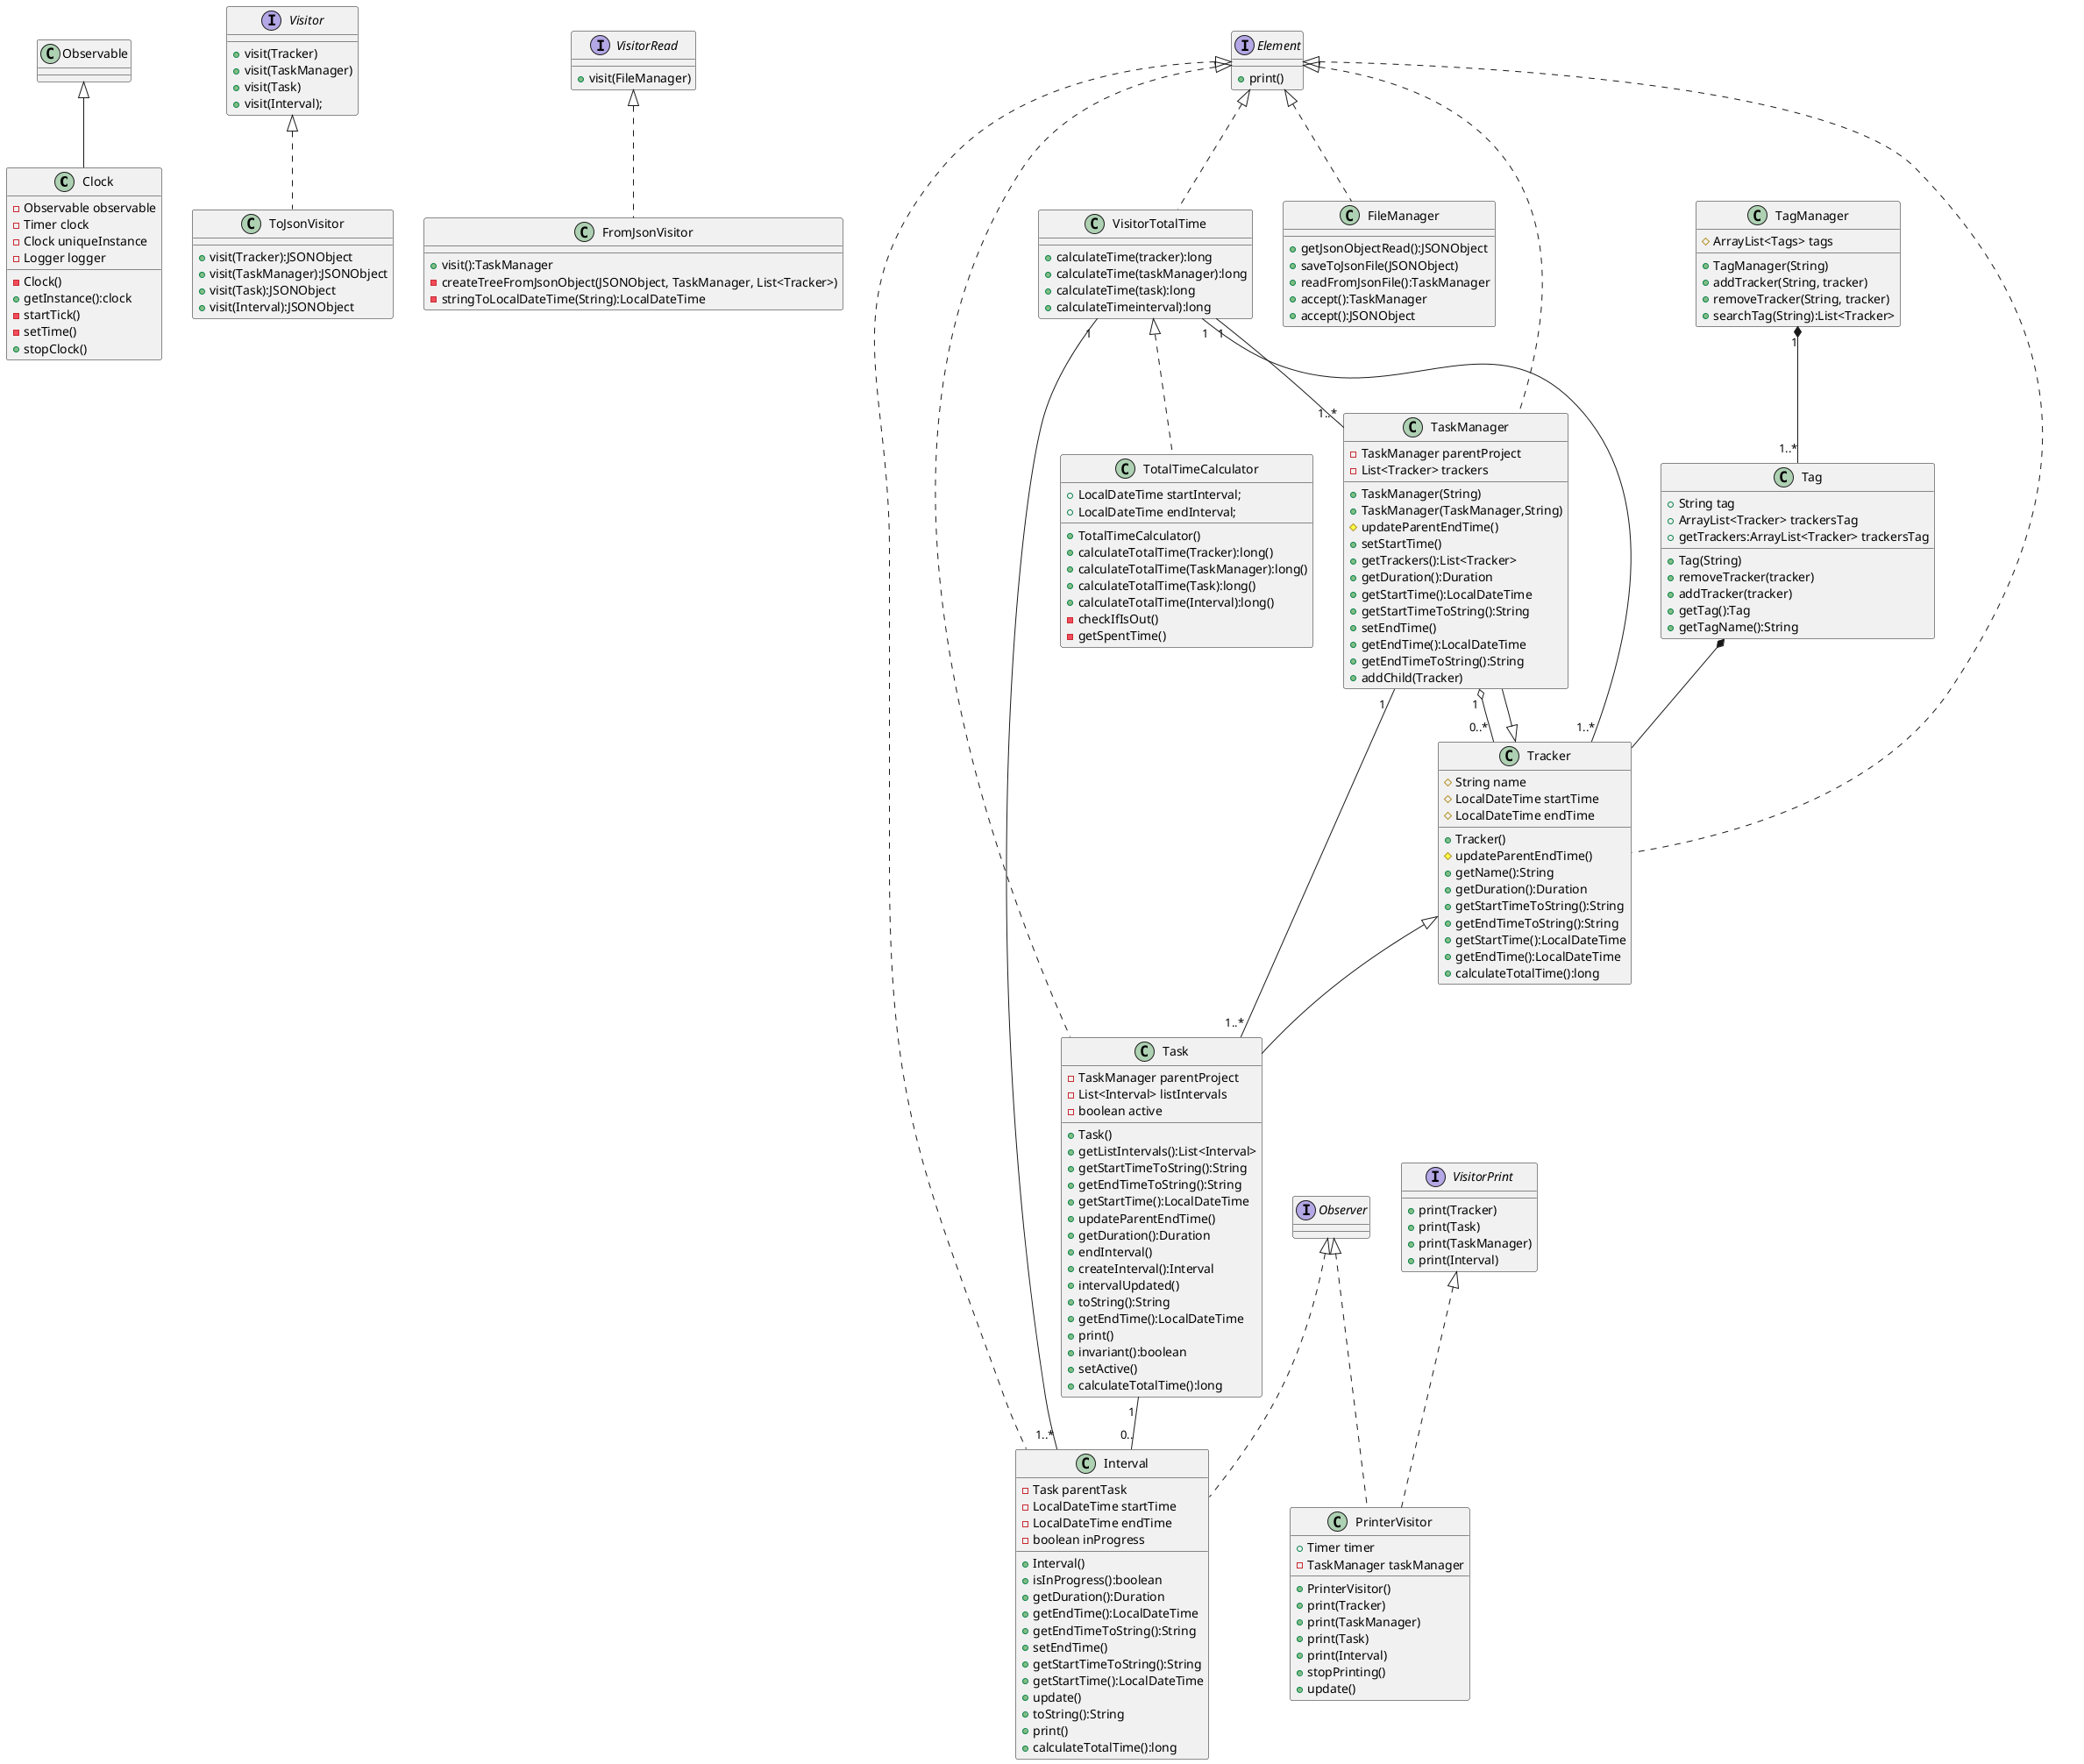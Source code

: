 @startuml
class Clock{
-Observable observable
-Timer clock
-Clock uniqueInstance
-Logger logger
-Clock()
+getInstance():clock
-startTick()
-setTime()
+stopClock()
}
interface Visitor{
+visit(Tracker)
+visit(TaskManager)
+visit(Task)
+visit(Interval);
}

interface VisitorRead{
+visit(FileManager)
}
interface Element{
+print()
}

interface VisitorPrint{
+print(Tracker)
+print(Task)
+print(TaskManager)
+print(Interval)
}

class FileManager{
+getJsonObjectRead():JSONObject
+saveToJsonFile(JSONObject)
+readFromJsonFile():TaskManager
+accept():TaskManager
+accept():JSONObject
}

class ToJsonVisitor{
+visit(Tracker):JSONObject
+visit(TaskManager):JSONObject
+visit(Task):JSONObject
+visit(Interval):JSONObject
}

class FromJsonVisitor{
+visit():TaskManager
-createTreeFromJsonObject(JSONObject, TaskManager, List<Tracker>)
-stringToLocalDateTime(String):LocalDateTime
}

class Interval{
-Task parentTask
-LocalDateTime startTime
-LocalDateTime endTime
-boolean inProgress
+Interval()
+isInProgress():boolean
+getDuration():Duration
+getEndTime():LocalDateTime
+getEndTimeToString():String
+setEndTime()
+getStartTimeToString():String
+getStartTime():LocalDateTime
+update()
+toString():String
+print()
+calculateTotalTime():long
}

class PrinterVisitor{
+Timer timer
-TaskManager taskManager
+PrinterVisitor()
+print(Tracker)
+print(TaskManager)
+print(Task)
+print(Interval)
+stopPrinting()
+update()
}

class Task{
-TaskManager parentProject
-List<Interval> listIntervals
-boolean active
+Task()
+getListIntervals():List<Interval>
+getStartTimeToString():String
+getEndTimeToString():String
+getStartTime():LocalDateTime
+updateParentEndTime()
+getDuration():Duration
+endInterval()
+createInterval():Interval
+intervalUpdated()
+toString():String
+getEndTime():LocalDateTime
+print()
+invariant():boolean
+setActive()
+calculateTotalTime():long
}

class TaskManager{
-TaskManager parentProject
-List<Tracker> trackers
+TaskManager(String)
+TaskManager(TaskManager,String)
#updateParentEndTime()
+setStartTime()
+getTrackers():List<Tracker>
+getDuration():Duration
+getStartTime():LocalDateTime
+getStartTimeToString():String
+setEndTime()
+getEndTime():LocalDateTime
+getEndTimeToString():String
+addChild(Tracker)
}

class Tracker{
#String name
#LocalDateTime startTime
#LocalDateTime endTime
+Tracker()
#updateParentEndTime()
+getName():String
+getDuration():Duration
+getStartTimeToString():String
+getEndTimeToString():String
+getStartTime():LocalDateTime
+getEndTime():LocalDateTime
+calculateTotalTime():long
}

class TotalTimeCalculator{
+LocalDateTime startInterval;
+LocalDateTime endInterval;
+TotalTimeCalculator()
+calculateTotalTime(Tracker):long()
+calculateTotalTime(TaskManager):long()
+calculateTotalTime(Task):long()
+calculateTotalTime(Interval):long()
-checkIfIsOut()
-getSpentTime()
}

interface VisitorTotalTime{
  +calculateTime(tracker):long
  +calculateTime(taskManager):long
  +calculateTime(task):long
  +calculateTimeinterval):long
}

class TagManager{
#ArrayList<Tags> tags
+TagManager(String)
+addTracker(String, tracker)
+removeTracker(String, tracker)
+searchTag(String):List<Tracker>
}

class Tag{
+String tag
+ArrayList<Tracker> trackersTag
+Tag(String)
+removeTracker(tracker)
+addTracker(tracker)
+getTag():Tag
+getTagName():String
+getTrackers:ArrayList<Tracker> trackersTag
}

interface Observer

class Observable

TaskManager"1  " -- "1..*" Task
class Task extends Tracker
class TaskManager extends Tracker
Task "1 "--"0.."Interval
class Interval implements Element
class Interval implements Observer
TaskManager "1 " o--"0..* "Tracker
class Clock extends Observable
class PrinterVisitor implements VisitorPrint
class PrinterVisitor implements Observer
class Task implements Element
class Tracker implements Element
class TaskManager implements Element
class FileManager implements Element
class FromJsonVisitor implements VisitorRead
class ToJsonVisitor implements Visitor
class TotalTimeCalculator implements VisitorTotalTime
class VisitorTotalTime implements Element
TagManager "1"*--"1..*" Tag
Tag *-- Tracker

VisitorTotalTime "1"--"1..*" Tracker
VisitorTotalTime "1"--"1..*" TaskManager
VisitorTotalTime "1"--"1..*" Interval
@enduml